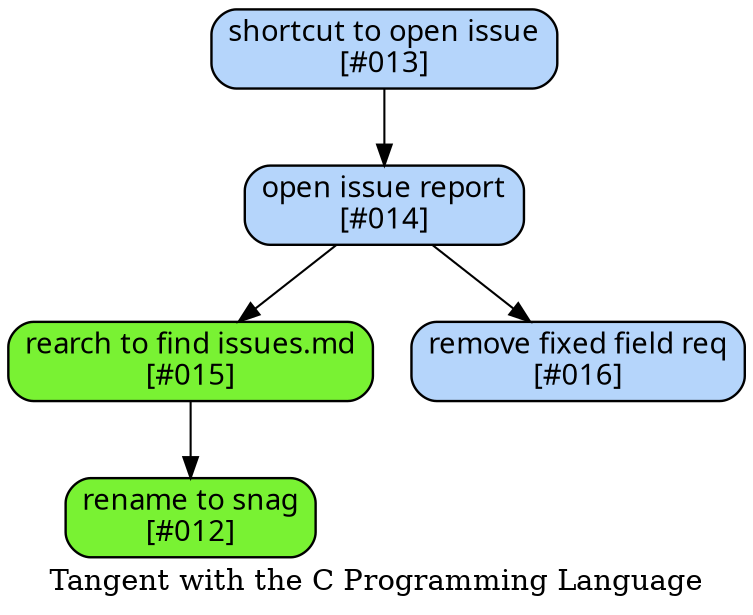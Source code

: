# created by tan-man on 2013-01-02 04:33:31 UTC

digraph {

/*
  example stmt_list:
    foo -> bar
    biff -> baz

  example node_stmt:
    learn_c [label="learn C somehow"]
*/



label="Tangent with the C Programming Language"

node [label="\N", style="filled", fillcolor="#b5d5fb", fontname="Futura", penwidth="1.1566", shape="Mrecord"]

# #todo something is borked about these in their positioning in the file
#                 blue : fillcolor="#b5d5fb"
#             finished : green
#                green : fillcolor="#79f233"

open [label="open issue report\n[#014]"]
rearch [fillcolor="#79f233", label="rearch to find issues.md\n[#015]"]
remove [label="remove fixed field req\n[#016]"]
rename [fillcolor="#79f233", label="rename to snag\n[#012]"]
shortcut [label="shortcut to open issue\n[#013]"]
open -> rearch
open -> remove
rearch -> rename
shortcut -> open
}
